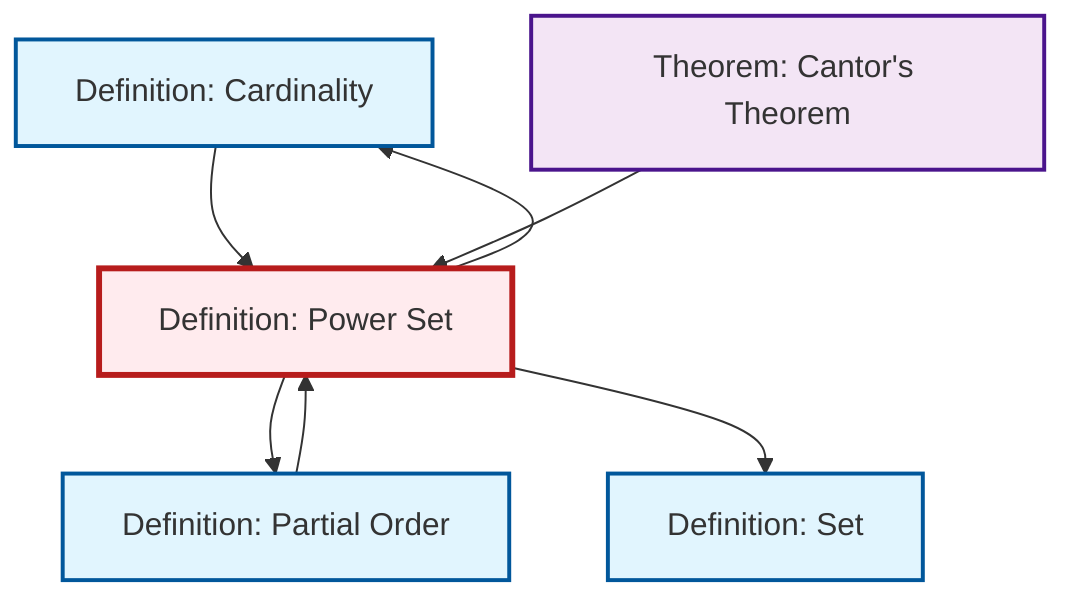 graph TD
    classDef definition fill:#e1f5fe,stroke:#01579b,stroke-width:2px
    classDef theorem fill:#f3e5f5,stroke:#4a148c,stroke-width:2px
    classDef axiom fill:#fff3e0,stroke:#e65100,stroke-width:2px
    classDef example fill:#e8f5e9,stroke:#1b5e20,stroke-width:2px
    classDef current fill:#ffebee,stroke:#b71c1c,stroke-width:3px
    def-cardinality["Definition: Cardinality"]:::definition
    def-set["Definition: Set"]:::definition
    thm-cantor["Theorem: Cantor's Theorem"]:::theorem
    def-power-set["Definition: Power Set"]:::definition
    def-partial-order["Definition: Partial Order"]:::definition
    def-cardinality --> def-power-set
    def-partial-order --> def-power-set
    def-power-set --> def-partial-order
    def-power-set --> def-cardinality
    def-power-set --> def-set
    thm-cantor --> def-power-set
    class def-power-set current